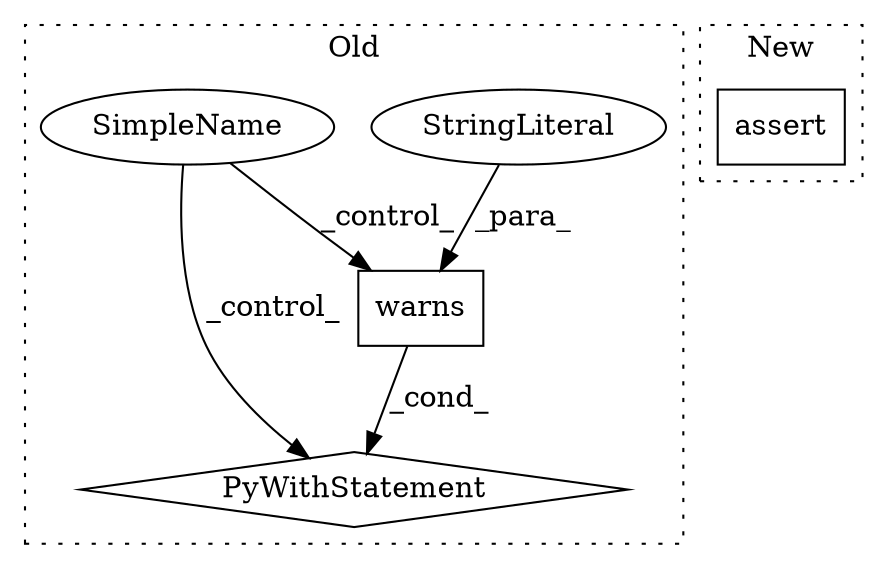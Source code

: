digraph G {
subgraph cluster0 {
1 [label="warns" a="32" s="2755,2813" l="6,1" shape="box"];
3 [label="PyWithStatement" a="104" s="2738,2814" l="10,2" shape="diamond"];
4 [label="StringLiteral" a="45" s="2776" l="37" shape="ellipse"];
5 [label="SimpleName" a="42" s="" l="" shape="ellipse"];
label = "Old";
style="dotted";
}
subgraph cluster1 {
2 [label="assert" a="6" s="3341" l="7" shape="box"];
label = "New";
style="dotted";
}
1 -> 3 [label="_cond_"];
4 -> 1 [label="_para_"];
5 -> 1 [label="_control_"];
5 -> 3 [label="_control_"];
}